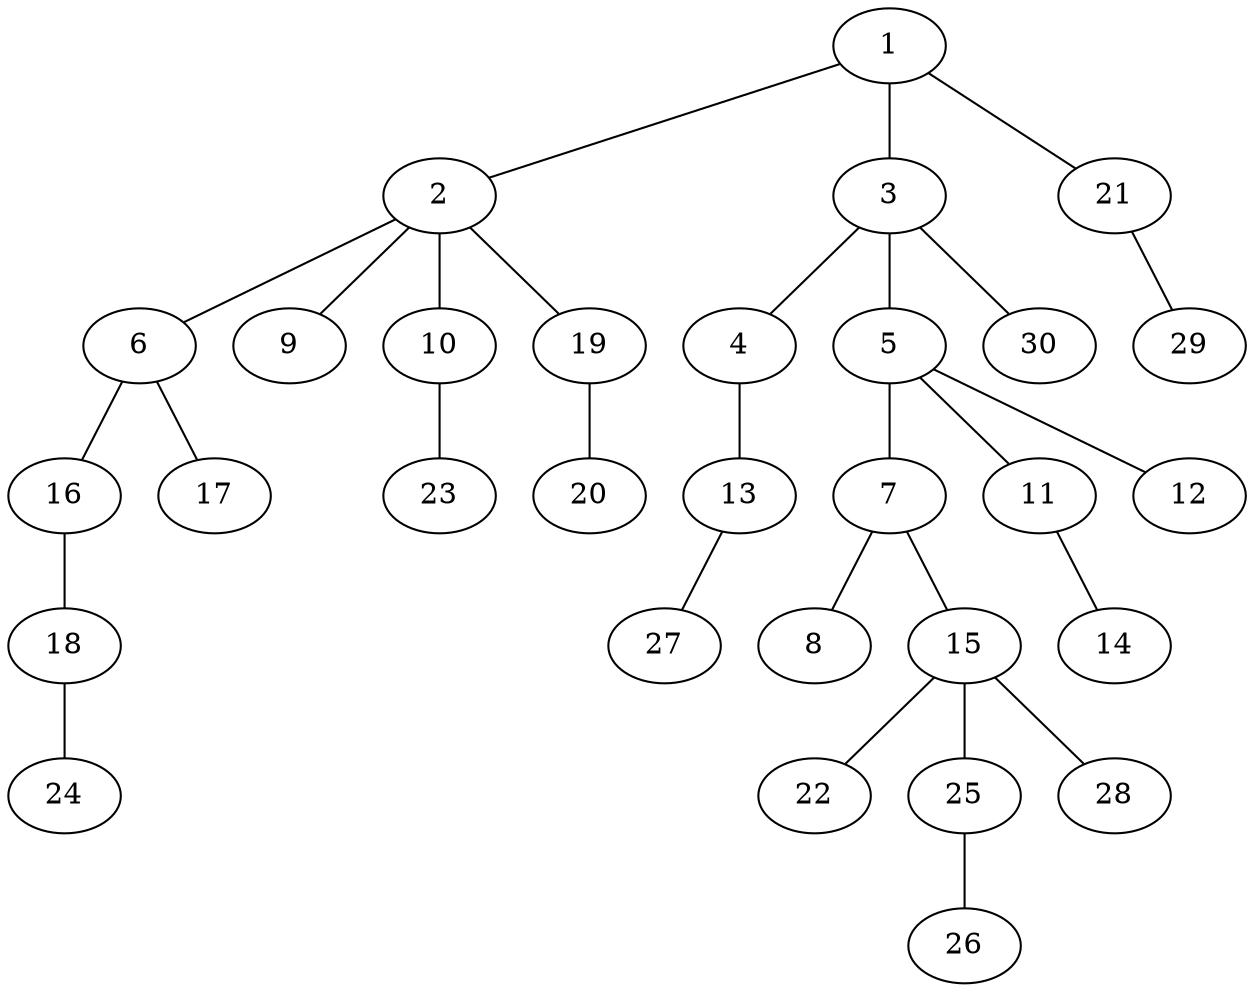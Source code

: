 graph graphname {1--2
1--3
1--21
2--6
2--9
2--10
2--19
3--4
3--5
3--30
4--13
5--7
5--11
5--12
6--16
6--17
7--8
7--15
10--23
11--14
13--27
15--22
15--25
15--28
16--18
18--24
19--20
21--29
25--26
}